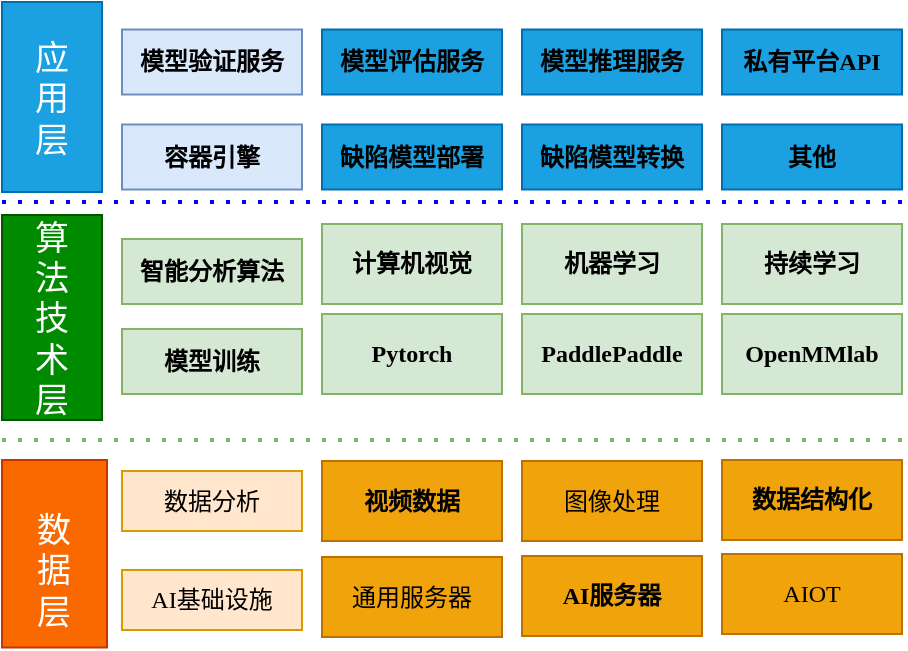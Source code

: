 <mxfile version="20.1.1" type="github">
  <diagram id="LE4c7SaQOkgi2_fTezmZ" name="Page-1">
    <mxGraphModel dx="809" dy="380" grid="1" gridSize="10" guides="1" tooltips="1" connect="1" arrows="1" fold="1" page="1" pageScale="1" pageWidth="827" pageHeight="1169" math="0" shadow="0">
      <root>
        <mxCell id="0" />
        <mxCell id="1" parent="0" />
        <mxCell id="enxGzovfLy_JIHNYhwGa-10" value="数据分析" style="rounded=0;whiteSpace=wrap;html=1;fillColor=#ffe6cc;strokeColor=#d79b00;fontFamily=Times New Roman;" parent="1" vertex="1">
          <mxGeometry x="210" y="545.5" width="90" height="30" as="geometry" />
        </mxCell>
        <mxCell id="enxGzovfLy_JIHNYhwGa-11" value="" style="rounded=0;whiteSpace=wrap;html=1;rotation=-90;fillColor=#fa6800;fontColor=#000000;strokeColor=#C73500;fontFamily=Times New Roman;" parent="1" vertex="1">
          <mxGeometry x="129.38" y="560.63" width="93.75" height="52.5" as="geometry" />
        </mxCell>
        <mxCell id="enxGzovfLy_JIHNYhwGa-14" value="" style="rounded=0;whiteSpace=wrap;html=1;rotation=90;fillColor=#1ba1e2;fontColor=#ffffff;strokeColor=#006EAF;fontFamily=Times New Roman;" parent="1" vertex="1">
          <mxGeometry x="127.5" y="333.5" width="95" height="50" as="geometry" />
        </mxCell>
        <mxCell id="enxGzovfLy_JIHNYhwGa-15" value="&lt;font color=&quot;#ffffff&quot;&gt;应用层&lt;/font&gt;" style="text;html=1;strokeColor=none;fillColor=none;align=center;verticalAlign=middle;whiteSpace=wrap;rounded=0;fontSize=17;fontColor=#3333FF;fontFamily=Times New Roman;" parent="1" vertex="1">
          <mxGeometry x="165" y="324.75" width="20" height="70" as="geometry" />
        </mxCell>
        <mxCell id="enxGzovfLy_JIHNYhwGa-17" value="" style="rounded=0;whiteSpace=wrap;html=1;rotation=90;fillColor=#008a00;fontColor=#ffffff;strokeColor=#005700;fontFamily=Times New Roman;" parent="1" vertex="1">
          <mxGeometry x="123.75" y="443.75" width="102.5" height="50" as="geometry" />
        </mxCell>
        <mxCell id="enxGzovfLy_JIHNYhwGa-18" value="&lt;span style=&quot;color: rgb(255, 255, 255);&quot;&gt;算法技术层&lt;/span&gt;" style="text;html=1;strokeColor=none;fillColor=none;align=center;verticalAlign=middle;whiteSpace=wrap;rounded=0;fontSize=17;fontColor=#3333FF;fontFamily=Times New Roman;" parent="1" vertex="1">
          <mxGeometry x="165" y="430" width="20" height="80" as="geometry" />
        </mxCell>
        <mxCell id="enxGzovfLy_JIHNYhwGa-19" value="&lt;font color=&quot;#ffffff&quot;&gt;数据层&lt;/font&gt;" style="text;html=1;strokeColor=none;fillColor=none;align=center;verticalAlign=middle;whiteSpace=wrap;rounded=0;fontSize=17;fontColor=#3333FF;fontFamily=Times New Roman;" parent="1" vertex="1">
          <mxGeometry x="166.25" y="562.5" width="20" height="67.5" as="geometry" />
        </mxCell>
        <mxCell id="enxGzovfLy_JIHNYhwGa-20" value="" style="endArrow=none;dashed=1;html=1;dashPattern=1 3;strokeWidth=2;rounded=0;fontSize=17;fontColor=#FFFFFF;fillColor=#d5e8d4;strokeColor=#82b366;fontFamily=Times New Roman;" parent="1" edge="1">
          <mxGeometry width="50" height="50" relative="1" as="geometry">
            <mxPoint x="150" y="530" as="sourcePoint" />
            <mxPoint x="600" y="530" as="targetPoint" />
            <Array as="points">
              <mxPoint x="370" y="530" />
            </Array>
          </mxGeometry>
        </mxCell>
        <mxCell id="enxGzovfLy_JIHNYhwGa-21" value="" style="endArrow=none;dashed=1;html=1;dashPattern=1 3;strokeWidth=2;rounded=0;fontSize=17;fontColor=#FFFFFF;fillColor=#d5e8d4;strokeColor=#0000FF;fontFamily=Times New Roman;" parent="1" edge="1">
          <mxGeometry width="50" height="50" relative="1" as="geometry">
            <mxPoint x="150" y="411" as="sourcePoint" />
            <mxPoint x="600" y="411" as="targetPoint" />
          </mxGeometry>
        </mxCell>
        <mxCell id="enxGzovfLy_JIHNYhwGa-34" value="计算机视觉" style="rounded=0;whiteSpace=wrap;html=1;fillColor=#d5e8d4;strokeColor=#82b366;fontStyle=1;fontFamily=Times New Roman;" parent="1" vertex="1">
          <mxGeometry x="310" y="422" width="90" height="40" as="geometry" />
        </mxCell>
        <mxCell id="enxGzovfLy_JIHNYhwGa-35" value="&lt;b&gt;Pytorch&lt;/b&gt;" style="rounded=0;whiteSpace=wrap;html=1;fillColor=#d5e8d4;strokeColor=#82b366;fontFamily=Times New Roman;" parent="1" vertex="1">
          <mxGeometry x="310" y="467" width="90" height="40" as="geometry" />
        </mxCell>
        <mxCell id="enxGzovfLy_JIHNYhwGa-38" value="&lt;b&gt;PaddlePaddle&lt;/b&gt;" style="rounded=0;whiteSpace=wrap;html=1;fillColor=#d5e8d4;strokeColor=#82b366;fontFamily=Times New Roman;" parent="1" vertex="1">
          <mxGeometry x="410" y="467" width="90" height="40" as="geometry" />
        </mxCell>
        <mxCell id="enxGzovfLy_JIHNYhwGa-40" value="&lt;b&gt;机器学习&lt;/b&gt;" style="rounded=0;whiteSpace=wrap;html=1;fillColor=#d5e8d4;strokeColor=#82b366;fontFamily=Times New Roman;" parent="1" vertex="1">
          <mxGeometry x="410" y="422" width="90" height="40" as="geometry" />
        </mxCell>
        <mxCell id="enxGzovfLy_JIHNYhwGa-41" value="&lt;b&gt;OpenMMlab&lt;/b&gt;" style="rounded=0;whiteSpace=wrap;html=1;fillColor=#d5e8d4;strokeColor=#82b366;fontFamily=Times New Roman;" parent="1" vertex="1">
          <mxGeometry x="510" y="467" width="90" height="40" as="geometry" />
        </mxCell>
        <mxCell id="enxGzovfLy_JIHNYhwGa-43" value="视频数据" style="rounded=0;whiteSpace=wrap;html=1;fillColor=#f0a30a;strokeColor=#BD7000;fontColor=#000000;fontStyle=1;fontFamily=Times New Roman;" parent="1" vertex="1">
          <mxGeometry x="310" y="540.5" width="90" height="40" as="geometry" />
        </mxCell>
        <mxCell id="enxGzovfLy_JIHNYhwGa-44" value="通用服务器" style="rounded=0;whiteSpace=wrap;html=1;fillColor=#f0a30a;strokeColor=#BD7000;fontColor=#000000;fontFamily=Times New Roman;" parent="1" vertex="1">
          <mxGeometry x="310" y="588.5" width="90" height="40" as="geometry" />
        </mxCell>
        <mxCell id="enxGzovfLy_JIHNYhwGa-46" value="图像处理" style="rounded=0;whiteSpace=wrap;html=1;fillColor=#f0a30a;strokeColor=#BD7000;fontColor=#000000;fontFamily=Times New Roman;" parent="1" vertex="1">
          <mxGeometry x="410" y="540.5" width="90" height="40" as="geometry" />
        </mxCell>
        <mxCell id="enxGzovfLy_JIHNYhwGa-47" value="&lt;b&gt;AI服务器&lt;/b&gt;" style="rounded=0;whiteSpace=wrap;html=1;fillColor=#f0a30a;strokeColor=#BD7000;fontColor=#000000;fontFamily=Times New Roman;" parent="1" vertex="1">
          <mxGeometry x="410" y="588" width="90" height="40" as="geometry" />
        </mxCell>
        <mxCell id="enxGzovfLy_JIHNYhwGa-49" value="&lt;b&gt;数据结构化&lt;/b&gt;" style="rounded=0;whiteSpace=wrap;html=1;fillColor=#f0a30a;strokeColor=#BD7000;fontColor=#000000;fontFamily=Times New Roman;" parent="1" vertex="1">
          <mxGeometry x="510" y="540" width="90" height="40" as="geometry" />
        </mxCell>
        <mxCell id="enxGzovfLy_JIHNYhwGa-50" value="AIOT" style="rounded=0;whiteSpace=wrap;html=1;fillColor=#f0a30a;strokeColor=#BD7000;fontColor=#000000;fontFamily=Times New Roman;" parent="1" vertex="1">
          <mxGeometry x="510" y="587" width="90" height="40" as="geometry" />
        </mxCell>
        <mxCell id="enxGzovfLy_JIHNYhwGa-53" value="AI基础设施" style="rounded=0;whiteSpace=wrap;html=1;fillColor=#ffe6cc;strokeColor=#d79b00;fontFamily=Times New Roman;" parent="1" vertex="1">
          <mxGeometry x="210" y="595" width="90" height="30" as="geometry" />
        </mxCell>
        <mxCell id="enxGzovfLy_JIHNYhwGa-55" value="&lt;b&gt;模型训练&lt;/b&gt;" style="rounded=0;whiteSpace=wrap;html=1;fillColor=#d5e8d4;strokeColor=#82b366;fontFamily=Times New Roman;" parent="1" vertex="1">
          <mxGeometry x="210" y="474.5" width="90" height="32.5" as="geometry" />
        </mxCell>
        <mxCell id="enxGzovfLy_JIHNYhwGa-56" value="&lt;b&gt;智能分析算法&lt;/b&gt;" style="rounded=0;whiteSpace=wrap;html=1;fillColor=#d5e8d4;strokeColor=#82b366;fontFamily=Times New Roman;" parent="1" vertex="1">
          <mxGeometry x="210" y="429.5" width="90" height="32.5" as="geometry" />
        </mxCell>
        <mxCell id="BBXqaFTru5XH4FBb02SN-1" value="&lt;font color=&quot;#000000&quot;&gt;&lt;b&gt;模型验证服务&lt;/b&gt;&lt;/font&gt;" style="rounded=0;whiteSpace=wrap;html=1;fillColor=#dae8fc;strokeColor=#6c8ebf;fontFamily=Times New Roman;" vertex="1" parent="1">
          <mxGeometry x="210" y="324.75" width="90" height="32.5" as="geometry" />
        </mxCell>
        <mxCell id="BBXqaFTru5XH4FBb02SN-2" value="&lt;b style=&quot;color: rgb(0, 0, 0);&quot;&gt;缺陷模型部署&lt;/b&gt;" style="rounded=0;whiteSpace=wrap;html=1;fillColor=#1ba1e2;strokeColor=#006EAF;fontColor=#ffffff;fontFamily=Times New Roman;" vertex="1" parent="1">
          <mxGeometry x="310" y="372.25" width="90" height="32.5" as="geometry" />
        </mxCell>
        <mxCell id="BBXqaFTru5XH4FBb02SN-3" style="edgeStyle=orthogonalEdgeStyle;rounded=0;orthogonalLoop=1;jettySize=auto;html=1;exitX=0.5;exitY=1;exitDx=0;exitDy=0;" edge="1" parent="1" source="BBXqaFTru5XH4FBb02SN-1" target="BBXqaFTru5XH4FBb02SN-1">
          <mxGeometry relative="1" as="geometry" />
        </mxCell>
        <mxCell id="BBXqaFTru5XH4FBb02SN-4" value="&lt;b&gt;持续学习&lt;/b&gt;" style="rounded=0;whiteSpace=wrap;html=1;fillColor=#d5e8d4;strokeColor=#82b366;fontFamily=Times New Roman;" vertex="1" parent="1">
          <mxGeometry x="510" y="422" width="90" height="40" as="geometry" />
        </mxCell>
        <mxCell id="BBXqaFTru5XH4FBb02SN-5" value="&lt;font color=&quot;#000000&quot;&gt;&lt;b&gt;容器引擎&lt;/b&gt;&lt;/font&gt;" style="rounded=0;whiteSpace=wrap;html=1;fillColor=#dae8fc;strokeColor=#6c8ebf;fontFamily=Times New Roman;" vertex="1" parent="1">
          <mxGeometry x="210" y="372.25" width="90" height="32.5" as="geometry" />
        </mxCell>
        <mxCell id="BBXqaFTru5XH4FBb02SN-6" value="&lt;b style=&quot;color: rgb(0, 0, 0);&quot;&gt;缺陷模型转换&lt;/b&gt;" style="rounded=0;whiteSpace=wrap;html=1;fillColor=#1ba1e2;strokeColor=#006EAF;fontColor=#ffffff;fontFamily=Times New Roman;" vertex="1" parent="1">
          <mxGeometry x="410" y="372.25" width="90" height="32.5" as="geometry" />
        </mxCell>
        <mxCell id="BBXqaFTru5XH4FBb02SN-7" value="&lt;font color=&quot;#000000&quot;&gt;&lt;b&gt;模型评估服务&lt;/b&gt;&lt;/font&gt;" style="rounded=0;whiteSpace=wrap;html=1;fillColor=#1ba1e2;strokeColor=#006EAF;fontColor=#ffffff;fontFamily=Times New Roman;" vertex="1" parent="1">
          <mxGeometry x="310" y="324.75" width="90" height="32.5" as="geometry" />
        </mxCell>
        <mxCell id="BBXqaFTru5XH4FBb02SN-8" value="&lt;font color=&quot;#000000&quot;&gt;&lt;b&gt;模型推理服务&lt;/b&gt;&lt;/font&gt;" style="rounded=0;whiteSpace=wrap;html=1;fillColor=#1ba1e2;strokeColor=#006EAF;fontColor=#ffffff;fontFamily=Times New Roman;" vertex="1" parent="1">
          <mxGeometry x="410" y="324.75" width="90" height="32.5" as="geometry" />
        </mxCell>
        <mxCell id="BBXqaFTru5XH4FBb02SN-9" value="&lt;font color=&quot;#000000&quot;&gt;&lt;b&gt;私有平台API&lt;/b&gt;&lt;/font&gt;" style="rounded=0;whiteSpace=wrap;html=1;fillColor=#1ba1e2;strokeColor=#006EAF;fontColor=#ffffff;fontFamily=Times New Roman;" vertex="1" parent="1">
          <mxGeometry x="510" y="324.75" width="90" height="32.5" as="geometry" />
        </mxCell>
        <mxCell id="BBXqaFTru5XH4FBb02SN-10" value="&lt;font color=&quot;#000000&quot;&gt;&lt;b&gt;其他&lt;/b&gt;&lt;/font&gt;" style="rounded=0;whiteSpace=wrap;html=1;fillColor=#1ba1e2;strokeColor=#006EAF;fontColor=#ffffff;fontFamily=Times New Roman;" vertex="1" parent="1">
          <mxGeometry x="510" y="372.25" width="90" height="32.5" as="geometry" />
        </mxCell>
      </root>
    </mxGraphModel>
  </diagram>
</mxfile>
